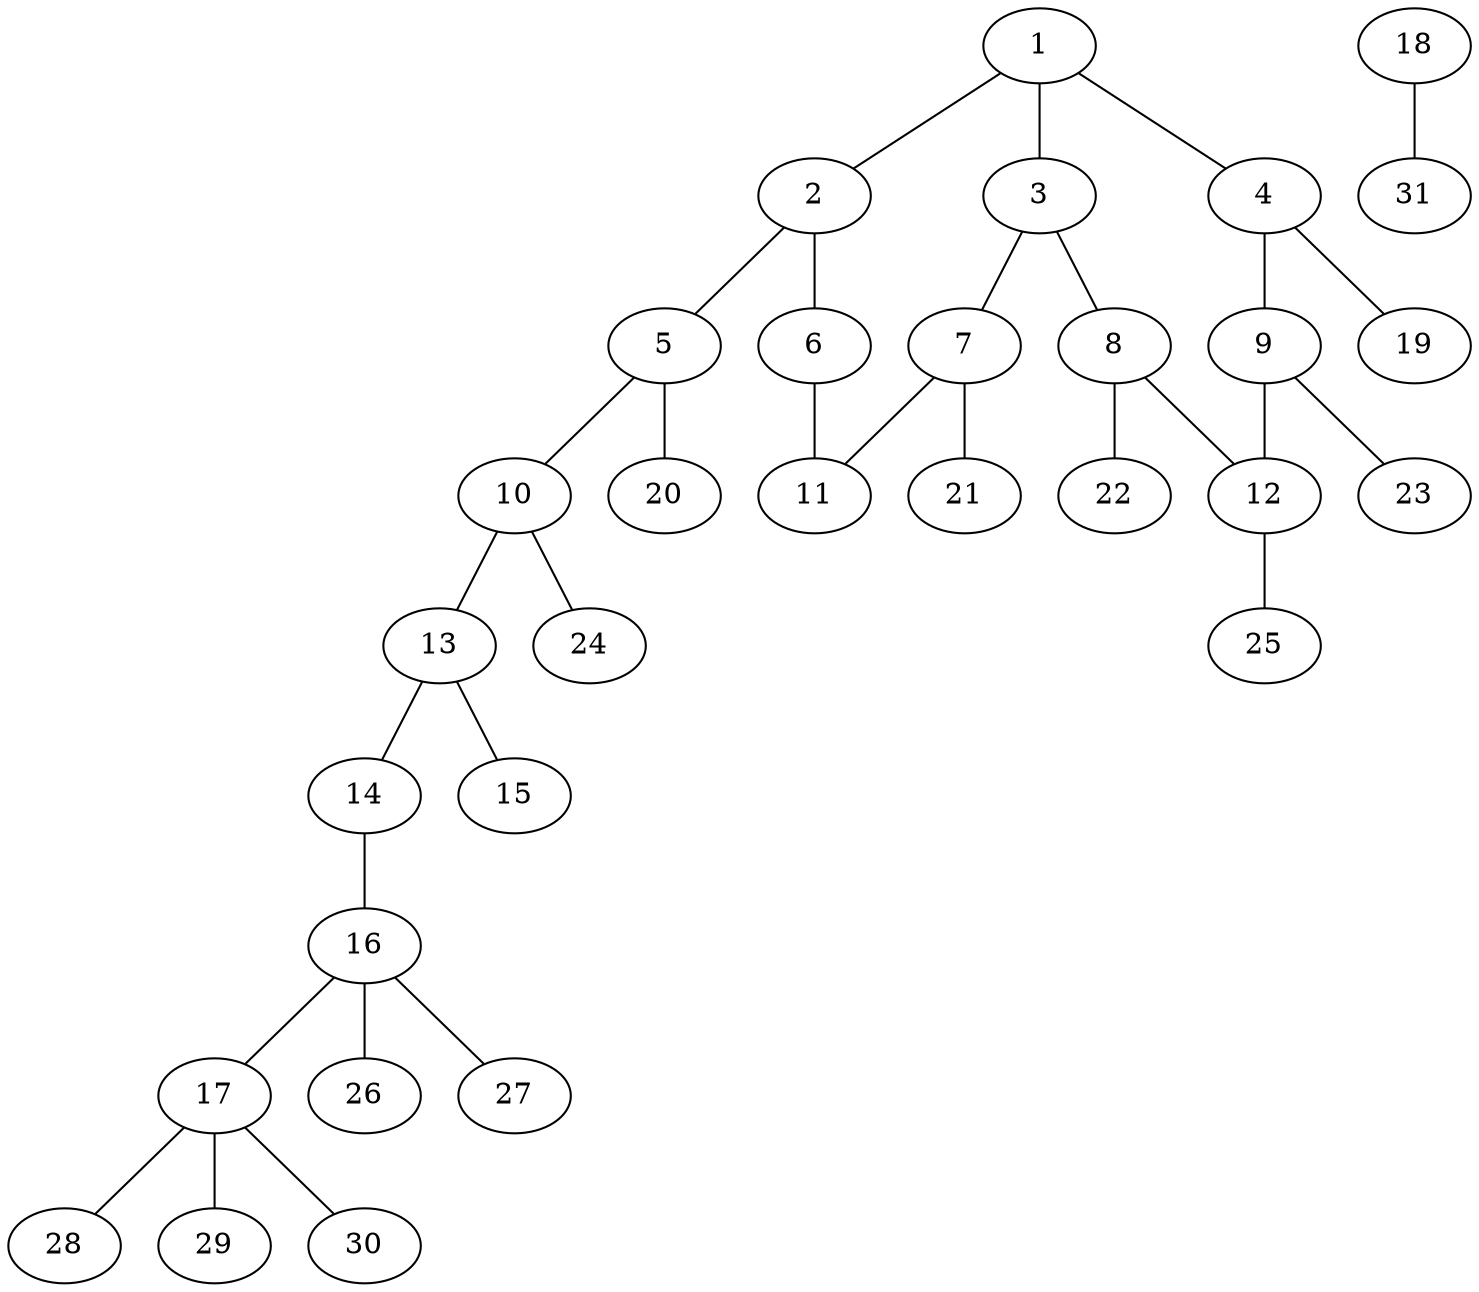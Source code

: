 graph molecule_4253 {
	1	 [chem=C];
	2	 [chem=C];
	1 -- 2	 [valence=2];
	3	 [chem=C];
	1 -- 3	 [valence=1];
	4	 [chem=C];
	1 -- 4	 [valence=1];
	5	 [chem=N];
	2 -- 5	 [valence=1];
	6	 [chem=N];
	2 -- 6	 [valence=1];
	7	 [chem=C];
	3 -- 7	 [valence=2];
	8	 [chem=C];
	3 -- 8	 [valence=1];
	9	 [chem=C];
	4 -- 9	 [valence=2];
	19	 [chem=H];
	4 -- 19	 [valence=1];
	10	 [chem=N];
	5 -- 10	 [valence=1];
	20	 [chem=H];
	5 -- 20	 [valence=1];
	11	 [chem=N];
	6 -- 11	 [valence=2];
	7 -- 11	 [valence=1];
	21	 [chem=H];
	7 -- 21	 [valence=1];
	12	 [chem=C];
	8 -- 12	 [valence=2];
	22	 [chem=H];
	8 -- 22	 [valence=1];
	9 -- 12	 [valence=1];
	23	 [chem=H];
	9 -- 23	 [valence=1];
	13	 [chem=C];
	10 -- 13	 [valence=1];
	24	 [chem=H];
	10 -- 24	 [valence=1];
	25	 [chem=H];
	12 -- 25	 [valence=1];
	14	 [chem=O];
	13 -- 14	 [valence=1];
	15	 [chem=O];
	13 -- 15	 [valence=2];
	16	 [chem=C];
	14 -- 16	 [valence=1];
	17	 [chem=C];
	16 -- 17	 [valence=1];
	26	 [chem=H];
	16 -- 26	 [valence=1];
	27	 [chem=H];
	16 -- 27	 [valence=1];
	28	 [chem=H];
	17 -- 28	 [valence=1];
	29	 [chem=H];
	17 -- 29	 [valence=1];
	30	 [chem=H];
	17 -- 30	 [valence=1];
	18	 [chem=Cl];
	31	 [chem=H];
	18 -- 31	 [valence=1];
}
